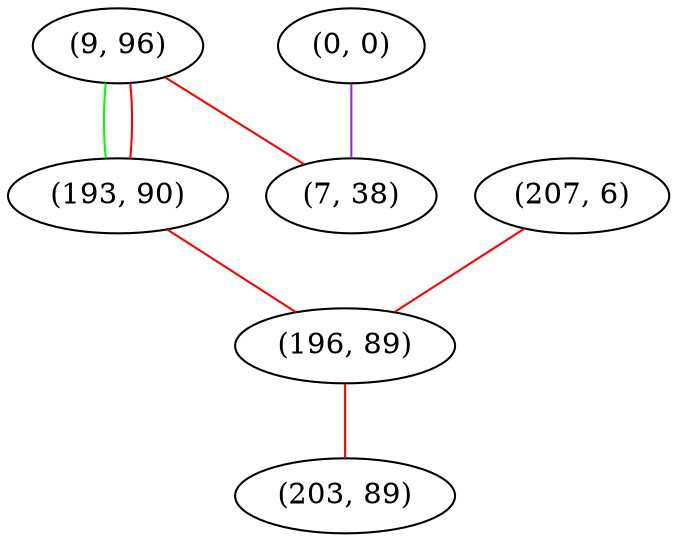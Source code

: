 graph "" {
"(9, 96)";
"(0, 0)";
"(193, 90)";
"(7, 38)";
"(207, 6)";
"(196, 89)";
"(203, 89)";
"(9, 96)" -- "(193, 90)"  [color=green, key=0, weight=2];
"(9, 96)" -- "(193, 90)"  [color=red, key=1, weight=1];
"(9, 96)" -- "(7, 38)"  [color=red, key=0, weight=1];
"(0, 0)" -- "(7, 38)"  [color=purple, key=0, weight=4];
"(193, 90)" -- "(196, 89)"  [color=red, key=0, weight=1];
"(207, 6)" -- "(196, 89)"  [color=red, key=0, weight=1];
"(196, 89)" -- "(203, 89)"  [color=red, key=0, weight=1];
}
